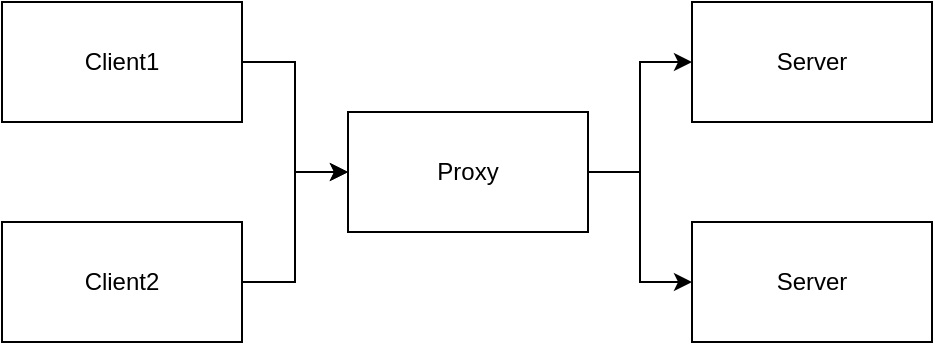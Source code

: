 <mxfile version="24.7.5" pages="7">
  <diagram name="proxy-good-placement" id="Q0_JOQFlGntMVAHrjVne">
    <mxGraphModel dx="1258" dy="1244" grid="1" gridSize="10" guides="1" tooltips="1" connect="1" arrows="1" fold="1" page="1" pageScale="1" pageWidth="850" pageHeight="1100" math="0" shadow="0">
      <root>
        <mxCell id="0" />
        <mxCell id="1" parent="0" />
        <mxCell id="OVO3HxUDzb1MvLxgX6vo-1" value="Server" style="rounded=0;whiteSpace=wrap;html=1;" parent="1" vertex="1">
          <mxGeometry x="425" y="430" width="120" height="60" as="geometry" />
        </mxCell>
        <mxCell id="OVO3HxUDzb1MvLxgX6vo-4" style="edgeStyle=orthogonalEdgeStyle;rounded=0;orthogonalLoop=1;jettySize=auto;html=1;" parent="1" source="OVO3HxUDzb1MvLxgX6vo-2" target="OVO3HxUDzb1MvLxgX6vo-3" edge="1">
          <mxGeometry relative="1" as="geometry" />
        </mxCell>
        <mxCell id="OVO3HxUDzb1MvLxgX6vo-2" value="Client2" style="rounded=0;whiteSpace=wrap;html=1;" parent="1" vertex="1">
          <mxGeometry x="80" y="430" width="120" height="60" as="geometry" />
        </mxCell>
        <mxCell id="OVO3HxUDzb1MvLxgX6vo-5" style="edgeStyle=orthogonalEdgeStyle;rounded=0;orthogonalLoop=1;jettySize=auto;html=1;entryX=0;entryY=0.5;entryDx=0;entryDy=0;" parent="1" source="OVO3HxUDzb1MvLxgX6vo-3" target="OVO3HxUDzb1MvLxgX6vo-1" edge="1">
          <mxGeometry relative="1" as="geometry" />
        </mxCell>
        <mxCell id="qn3kUqIIGzHaHftbqPBU-4" style="edgeStyle=orthogonalEdgeStyle;rounded=0;orthogonalLoop=1;jettySize=auto;html=1;" parent="1" source="OVO3HxUDzb1MvLxgX6vo-3" target="qn3kUqIIGzHaHftbqPBU-3" edge="1">
          <mxGeometry relative="1" as="geometry" />
        </mxCell>
        <mxCell id="OVO3HxUDzb1MvLxgX6vo-3" value="Proxy" style="rounded=0;whiteSpace=wrap;html=1;" parent="1" vertex="1">
          <mxGeometry x="253" y="375" width="120" height="60" as="geometry" />
        </mxCell>
        <mxCell id="qn3kUqIIGzHaHftbqPBU-2" style="edgeStyle=orthogonalEdgeStyle;rounded=0;orthogonalLoop=1;jettySize=auto;html=1;" parent="1" source="qn3kUqIIGzHaHftbqPBU-1" target="OVO3HxUDzb1MvLxgX6vo-3" edge="1">
          <mxGeometry relative="1" as="geometry" />
        </mxCell>
        <mxCell id="qn3kUqIIGzHaHftbqPBU-1" value="Client1" style="rounded=0;whiteSpace=wrap;html=1;" parent="1" vertex="1">
          <mxGeometry x="80" y="320" width="120" height="60" as="geometry" />
        </mxCell>
        <mxCell id="qn3kUqIIGzHaHftbqPBU-3" value="Server" style="rounded=0;whiteSpace=wrap;html=1;" parent="1" vertex="1">
          <mxGeometry x="425" y="320" width="120" height="60" as="geometry" />
        </mxCell>
      </root>
    </mxGraphModel>
  </diagram>
  <diagram name="proxy-bad-placement" id="TLses9Qr2GsE4SqqiN5D">
    <mxGraphModel dx="1048" dy="1037" grid="1" gridSize="10" guides="1" tooltips="1" connect="1" arrows="1" fold="1" page="1" pageScale="1" pageWidth="850" pageHeight="1100" math="0" shadow="0">
      <root>
        <mxCell id="rz7KlOqQ0z3J__7u1aDH-0" />
        <mxCell id="rz7KlOqQ0z3J__7u1aDH-1" parent="rz7KlOqQ0z3J__7u1aDH-0" />
        <mxCell id="qRNTeKmA-D811ctvWS4B-14" style="edgeStyle=orthogonalEdgeStyle;rounded=0;orthogonalLoop=1;jettySize=auto;html=1;entryX=1;entryY=0.5;entryDx=0;entryDy=0;exitX=0.25;exitY=1;exitDx=0;exitDy=0;" parent="rz7KlOqQ0z3J__7u1aDH-1" source="qRNTeKmA-D811ctvWS4B-5" target="qRNTeKmA-D811ctvWS4B-8" edge="1">
          <mxGeometry relative="1" as="geometry" />
        </mxCell>
        <mxCell id="0yeSnUNolqnKBG0muxKq-0" style="edgeStyle=orthogonalEdgeStyle;rounded=0;orthogonalLoop=1;jettySize=auto;html=1;" edge="1" parent="rz7KlOqQ0z3J__7u1aDH-1" source="qRNTeKmA-D811ctvWS4B-5" target="qRNTeKmA-D811ctvWS4B-0">
          <mxGeometry relative="1" as="geometry">
            <Array as="points">
              <mxPoint x="610" y="520" />
              <mxPoint x="610" y="520" />
            </Array>
          </mxGeometry>
        </mxCell>
        <mxCell id="qRNTeKmA-D811ctvWS4B-5" value="🇵🇱 Proxy" style="rounded=0;whiteSpace=wrap;html=1;" parent="rz7KlOqQ0z3J__7u1aDH-1" vertex="1">
          <mxGeometry x="520" y="425" width="120" height="60" as="geometry" />
        </mxCell>
        <mxCell id="qRNTeKmA-D811ctvWS4B-12" style="edgeStyle=orthogonalEdgeStyle;rounded=0;orthogonalLoop=1;jettySize=auto;html=1;entryX=0.25;entryY=0;entryDx=0;entryDy=0;" parent="rz7KlOqQ0z3J__7u1aDH-1" source="qRNTeKmA-D811ctvWS4B-2" target="qRNTeKmA-D811ctvWS4B-5" edge="1">
          <mxGeometry relative="1" as="geometry" />
        </mxCell>
        <mxCell id="qRNTeKmA-D811ctvWS4B-13" style="edgeStyle=orthogonalEdgeStyle;rounded=0;orthogonalLoop=1;jettySize=auto;html=1;entryX=0.75;entryY=0;entryDx=0;entryDy=0;" parent="rz7KlOqQ0z3J__7u1aDH-1" source="qRNTeKmA-D811ctvWS4B-7" target="qRNTeKmA-D811ctvWS4B-5" edge="1">
          <mxGeometry relative="1" as="geometry" />
        </mxCell>
        <mxCell id="qRNTeKmA-D811ctvWS4B-0" value="🇵🇱 Server" style="rounded=0;whiteSpace=wrap;html=1;" parent="rz7KlOqQ0z3J__7u1aDH-1" vertex="1">
          <mxGeometry x="520" y="560" width="120" height="60" as="geometry" />
        </mxCell>
        <mxCell id="qRNTeKmA-D811ctvWS4B-2" value="🇪🇸&amp;nbsp;Client" style="rounded=0;whiteSpace=wrap;html=1;" parent="rz7KlOqQ0z3J__7u1aDH-1" vertex="1">
          <mxGeometry x="80" y="370" width="120" height="60" as="geometry" />
        </mxCell>
        <mxCell id="qRNTeKmA-D811ctvWS4B-7" value="🇪🇸&amp;nbsp;Client" style="rounded=0;whiteSpace=wrap;html=1;" parent="rz7KlOqQ0z3J__7u1aDH-1" vertex="1">
          <mxGeometry x="80" y="300" width="120" height="60" as="geometry" />
        </mxCell>
        <mxCell id="qRNTeKmA-D811ctvWS4B-8" value="🇪🇸&amp;nbsp;Server" style="rounded=0;whiteSpace=wrap;html=1;" parent="rz7KlOqQ0z3J__7u1aDH-1" vertex="1">
          <mxGeometry x="80" y="485" width="120" height="60" as="geometry" />
        </mxCell>
      </root>
    </mxGraphModel>
  </diagram>
  <diagram id="Odpl1QiEMgriO5cBtfLl" name="dns">
    <mxGraphModel dx="719" dy="711" grid="1" gridSize="10" guides="1" tooltips="1" connect="1" arrows="1" fold="1" page="1" pageScale="1" pageWidth="850" pageHeight="1100" math="0" shadow="0">
      <root>
        <mxCell id="0" />
        <mxCell id="1" parent="0" />
        <mxCell id="dkDEgc0g8XS43fj__bmQ-1" value="Server" style="rounded=0;whiteSpace=wrap;html=1;" parent="1" vertex="1">
          <mxGeometry x="425" y="390" width="120" height="60" as="geometry" />
        </mxCell>
        <mxCell id="dkDEgc0g8XS43fj__bmQ-6" value="DNS" style="rounded=0;whiteSpace=wrap;html=1;" parent="1" vertex="1">
          <mxGeometry x="80" y="180" width="120" height="60" as="geometry" />
        </mxCell>
        <mxCell id="dkDEgc0g8XS43fj__bmQ-11" style="edgeStyle=orthogonalEdgeStyle;rounded=0;orthogonalLoop=1;jettySize=auto;html=1;entryX=0;entryY=0.5;entryDx=0;entryDy=0;" parent="1" source="dkDEgc0g8XS43fj__bmQ-8" target="dkDEgc0g8XS43fj__bmQ-9" edge="1">
          <mxGeometry relative="1" as="geometry" />
        </mxCell>
        <mxCell id="dkDEgc0g8XS43fj__bmQ-12" style="edgeStyle=orthogonalEdgeStyle;rounded=0;orthogonalLoop=1;jettySize=auto;html=1;entryX=0;entryY=0.5;entryDx=0;entryDy=0;" parent="1" source="dkDEgc0g8XS43fj__bmQ-8" target="dkDEgc0g8XS43fj__bmQ-1" edge="1">
          <mxGeometry relative="1" as="geometry">
            <Array as="points">
              <mxPoint x="312" y="360" />
              <mxPoint x="312" y="420" />
            </Array>
          </mxGeometry>
        </mxCell>
        <mxCell id="dkDEgc0g8XS43fj__bmQ-13" style="edgeStyle=orthogonalEdgeStyle;rounded=0;orthogonalLoop=1;jettySize=auto;html=1;entryX=0.5;entryY=1;entryDx=0;entryDy=0;dashed=1;fillColor=#ffe6cc;strokeColor=#f08c00;startArrow=classic;startFill=1;" parent="1" source="dkDEgc0g8XS43fj__bmQ-8" target="dkDEgc0g8XS43fj__bmQ-6" edge="1">
          <mxGeometry relative="1" as="geometry">
            <Array as="points" />
          </mxGeometry>
        </mxCell>
        <mxCell id="dkDEgc0g8XS43fj__bmQ-8" value="Client" style="rounded=0;whiteSpace=wrap;html=1;" parent="1" vertex="1">
          <mxGeometry x="80" y="320" width="120" height="60" as="geometry" />
        </mxCell>
        <mxCell id="dkDEgc0g8XS43fj__bmQ-9" value="Server" style="rounded=0;whiteSpace=wrap;html=1;" parent="1" vertex="1">
          <mxGeometry x="425" y="320" width="120" height="60" as="geometry" />
        </mxCell>
        <mxCell id="tFBUdwY2QOvG9Nmkz42B-2" value="Data path" style="text;html=1;align=center;verticalAlign=middle;whiteSpace=wrap;rounded=0;" vertex="1" parent="1">
          <mxGeometry x="282.5" y="480" width="60" height="30" as="geometry" />
        </mxCell>
        <mxCell id="tFBUdwY2QOvG9Nmkz42B-3" value="" style="shape=curlyBracket;whiteSpace=wrap;html=1;rounded=1;labelPosition=left;verticalLabelPosition=middle;align=right;verticalAlign=middle;direction=north;" vertex="1" parent="1">
          <mxGeometry x="200" y="460" width="225" height="20" as="geometry" />
        </mxCell>
      </root>
    </mxGraphModel>
  </diagram>
  <diagram id="mXEKmE-BPa_Tf9sA0kut" name="tcp-proxy">
    <mxGraphModel dx="289" dy="286" grid="1" gridSize="10" guides="1" tooltips="1" connect="1" arrows="1" fold="1" page="1" pageScale="1" pageWidth="850" pageHeight="1100" math="0" shadow="0">
      <root>
        <mxCell id="0" />
        <mxCell id="1" parent="0" />
        <mxCell id="Hu8fZJ63DWzqZm7Z3SnD-3" value="Control plane" style="rounded=0;whiteSpace=wrap;html=1;fillColor=none;strokeColor=#f08c00;dashed=1;labelPosition=center;verticalLabelPosition=top;align=center;verticalAlign=bottom;" vertex="1" parent="1">
          <mxGeometry x="100" y="190" width="110" height="200" as="geometry" />
        </mxCell>
        <mxCell id="5oWZvb0Gn66Zd_F749Qd-1" value="Server" style="rounded=0;whiteSpace=wrap;html=1;" parent="1" vertex="1">
          <mxGeometry x="425" y="360" width="120" height="60" as="geometry" />
        </mxCell>
        <mxCell id="5oWZvb0Gn66Zd_F749Qd-8" value="Client" style="rounded=0;whiteSpace=wrap;html=1;" parent="1" vertex="1">
          <mxGeometry x="110" y="320" width="90" height="60" as="geometry" />
        </mxCell>
        <mxCell id="5oWZvb0Gn66Zd_F749Qd-9" value="Server" style="rounded=0;whiteSpace=wrap;html=1;" parent="1" vertex="1">
          <mxGeometry x="425" y="280" width="120" height="60" as="geometry" />
        </mxCell>
        <mxCell id="5oWZvb0Gn66Zd_F749Qd-11" style="edgeStyle=orthogonalEdgeStyle;rounded=0;orthogonalLoop=1;jettySize=auto;html=1;entryX=0;entryY=0.5;entryDx=0;entryDy=0;exitX=1;exitY=0.5;exitDx=0;exitDy=0;" parent="1" source="5oWZvb0Gn66Zd_F749Qd-10" target="5oWZvb0Gn66Zd_F749Qd-9" edge="1">
          <mxGeometry relative="1" as="geometry">
            <Array as="points">
              <mxPoint x="200" y="340" />
              <mxPoint x="310" y="340" />
              <mxPoint x="310" y="310" />
            </Array>
          </mxGeometry>
        </mxCell>
        <mxCell id="5oWZvb0Gn66Zd_F749Qd-16" style="edgeStyle=orthogonalEdgeStyle;rounded=0;orthogonalLoop=1;jettySize=auto;html=1;entryX=0;entryY=0.5;entryDx=0;entryDy=0;" parent="1" source="5oWZvb0Gn66Zd_F749Qd-10" target="5oWZvb0Gn66Zd_F749Qd-1" edge="1">
          <mxGeometry relative="1" as="geometry">
            <Array as="points">
              <mxPoint x="310" y="360" />
              <mxPoint x="310" y="390" />
            </Array>
          </mxGeometry>
        </mxCell>
        <mxCell id="5oWZvb0Gn66Zd_F749Qd-10" value="Proxy" style="rounded=0;whiteSpace=wrap;html=1;fillColor=#dae8fc;strokeColor=#6c8ebf;textDirection=vertical-lr;verticalAlign=middle;align=center;direction=east;" parent="1" vertex="1">
          <mxGeometry x="180" y="330" width="20" height="40" as="geometry" />
        </mxCell>
        <mxCell id="Hu8fZJ63DWzqZm7Z3SnD-6" style="edgeStyle=orthogonalEdgeStyle;rounded=0;orthogonalLoop=1;jettySize=auto;html=1;dashed=1;" edge="1" parent="1" source="Hu8fZJ63DWzqZm7Z3SnD-2" target="5oWZvb0Gn66Zd_F749Qd-8">
          <mxGeometry relative="1" as="geometry" />
        </mxCell>
        <mxCell id="Hu8fZJ63DWzqZm7Z3SnD-2" value="Updater" style="rounded=0;whiteSpace=wrap;html=1;" vertex="1" parent="1">
          <mxGeometry x="110" y="200" width="90" height="60" as="geometry" />
        </mxCell>
      </root>
    </mxGraphModel>
  </diagram>
  <diagram id="nryIHUBnGtkMohAWRY6F" name="ipvs-example">
    <mxGraphModel dx="1048" dy="1037" grid="1" gridSize="10" guides="1" tooltips="1" connect="1" arrows="1" fold="1" page="1" pageScale="1" pageWidth="850" pageHeight="1100" math="0" shadow="0">
      <root>
        <mxCell id="0" />
        <mxCell id="1" parent="0" />
        <mxCell id="mlKblp6DbIgl48RAzElQ-2" style="edgeStyle=orthogonalEdgeStyle;rounded=0;orthogonalLoop=1;jettySize=auto;html=1;entryX=0.5;entryY=0;entryDx=0;entryDy=0;" edge="1" parent="1" source="mlKblp6DbIgl48RAzElQ-1" target="mlKblp6DbIgl48RAzElQ-3">
          <mxGeometry relative="1" as="geometry">
            <mxPoint x="270" y="670" as="targetPoint" />
          </mxGeometry>
        </mxCell>
        <mxCell id="mlKblp6DbIgl48RAzElQ-5" value="Connect 10.0.0.1" style="edgeLabel;html=1;align=center;verticalAlign=middle;resizable=0;points=[];labelBackgroundColor=default;" vertex="1" connectable="0" parent="mlKblp6DbIgl48RAzElQ-2">
          <mxGeometry x="0.068" y="2" relative="1" as="geometry">
            <mxPoint as="offset" />
          </mxGeometry>
        </mxCell>
        <mxCell id="mlKblp6DbIgl48RAzElQ-1" value="Client software" style="rounded=0;whiteSpace=wrap;html=1;" vertex="1" parent="1">
          <mxGeometry x="270" y="520" width="120" height="60" as="geometry" />
        </mxCell>
        <mxCell id="mlKblp6DbIgl48RAzElQ-7" style="edgeStyle=orthogonalEdgeStyle;rounded=0;orthogonalLoop=1;jettySize=auto;html=1;" edge="1" parent="1" source="mlKblp6DbIgl48RAzElQ-3" target="mlKblp6DbIgl48RAzElQ-6">
          <mxGeometry relative="1" as="geometry" />
        </mxCell>
        <mxCell id="mlKblp6DbIgl48RAzElQ-8" value="Send packet" style="edgeLabel;html=1;align=center;verticalAlign=middle;resizable=0;points=[];labelBackgroundColor=#FFFFFF;" vertex="1" connectable="0" parent="mlKblp6DbIgl48RAzElQ-7">
          <mxGeometry x="-0.038" y="1" relative="1" as="geometry">
            <mxPoint as="offset" />
          </mxGeometry>
        </mxCell>
        <mxCell id="mlKblp6DbIgl48RAzElQ-3" value="IPVS&lt;div&gt;Rewrite&lt;/div&gt;" style="rounded=0;whiteSpace=wrap;html=1;" vertex="1" parent="1">
          <mxGeometry x="270" y="640" width="120" height="60" as="geometry" />
        </mxCell>
        <mxCell id="mlKblp6DbIgl48RAzElQ-6" value="Server&lt;div&gt;1.2.3.4&lt;/div&gt;" style="rounded=0;whiteSpace=wrap;html=1;" vertex="1" parent="1">
          <mxGeometry x="270" y="780" width="120" height="60" as="geometry" />
        </mxCell>
      </root>
    </mxGraphModel>
  </diagram>
  <diagram id="IlVHTU_z-yQc5YR43k2D" name="tcp-ipvs-conn">
    <mxGraphModel dx="868" dy="858" grid="1" gridSize="10" guides="1" tooltips="1" connect="1" arrows="1" fold="1" page="1" pageScale="1" pageWidth="850" pageHeight="1100" math="0" shadow="0">
      <root>
        <mxCell id="0" />
        <mxCell id="1" parent="0" />
        <mxCell id="qmsgxN0lO4zbxog-fiS6-6" style="edgeStyle=orthogonalEdgeStyle;rounded=0;orthogonalLoop=1;jettySize=auto;html=1;" edge="1" parent="1" source="qmsgxN0lO4zbxog-fiS6-1" target="qmsgxN0lO4zbxog-fiS6-3">
          <mxGeometry relative="1" as="geometry" />
        </mxCell>
        <mxCell id="qmsgxN0lO4zbxog-fiS6-1" value="IPVS Backend selection" style="rounded=0;whiteSpace=wrap;html=1;" vertex="1" parent="1">
          <mxGeometry x="390" y="510" width="120" height="60" as="geometry" />
        </mxCell>
        <mxCell id="qmsgxN0lO4zbxog-fiS6-5" style="edgeStyle=orthogonalEdgeStyle;rounded=0;orthogonalLoop=1;jettySize=auto;html=1;" edge="1" parent="1" source="qmsgxN0lO4zbxog-fiS6-2" target="qmsgxN0lO4zbxog-fiS6-1">
          <mxGeometry relative="1" as="geometry" />
        </mxCell>
        <mxCell id="qmsgxN0lO4zbxog-fiS6-2" value="Userspace calls `connect()`" style="rounded=0;whiteSpace=wrap;html=1;" vertex="1" parent="1">
          <mxGeometry x="390" y="430" width="120" height="60" as="geometry" />
        </mxCell>
        <mxCell id="qmsgxN0lO4zbxog-fiS6-3" value="TCP Connect" style="rounded=0;whiteSpace=wrap;html=1;" vertex="1" parent="1">
          <mxGeometry x="390" y="590" width="120" height="60" as="geometry" />
        </mxCell>
      </root>
    </mxGraphModel>
  </diagram>
  <diagram id="Z_i86PbSrYFxhbwlIUgq" name="colors">
    <mxGraphModel dx="1258" dy="1244" grid="1" gridSize="10" guides="1" tooltips="1" connect="1" arrows="1" fold="1" page="1" pageScale="1" pageWidth="850" pageHeight="1100" math="0" shadow="0">
      <root>
        <mxCell id="0" />
        <mxCell id="1" parent="0" />
        <mxCell id="hfCdDDvWq09MUSh03Vyg-1" value="" style="rounded=0;whiteSpace=wrap;html=1;" vertex="1" parent="1">
          <mxGeometry x="330" y="660" width="50" height="60" as="geometry" />
        </mxCell>
        <mxCell id="hfCdDDvWq09MUSh03Vyg-2" value="" style="rounded=0;whiteSpace=wrap;html=1;fillColor=#f5f5f5;fontColor=#333333;strokeColor=#666666;" vertex="1" parent="1">
          <mxGeometry x="390" y="660" width="50" height="60" as="geometry" />
        </mxCell>
        <mxCell id="hfCdDDvWq09MUSh03Vyg-3" value="" style="rounded=0;whiteSpace=wrap;html=1;fillColor=#d5e8d4;strokeColor=#82b366;" vertex="1" parent="1">
          <mxGeometry x="510" y="660" width="50" height="60" as="geometry" />
        </mxCell>
        <mxCell id="hfCdDDvWq09MUSh03Vyg-4" value="" style="rounded=0;whiteSpace=wrap;html=1;fillColor=#dae8fc;strokeColor=#6c8ebf;" vertex="1" parent="1">
          <mxGeometry x="450" y="660" width="50" height="60" as="geometry" />
        </mxCell>
        <mxCell id="hfCdDDvWq09MUSh03Vyg-5" value="" style="rounded=0;whiteSpace=wrap;html=1;fillColor=#ffe6cc;strokeColor=#f08c00;" vertex="1" parent="1">
          <mxGeometry x="330" y="730" width="50" height="60" as="geometry" />
        </mxCell>
        <mxCell id="hfCdDDvWq09MUSh03Vyg-6" value="" style="rounded=0;whiteSpace=wrap;html=1;fillColor=#fff2cc;strokeColor=#d6b656;" vertex="1" parent="1">
          <mxGeometry x="390" y="730" width="50" height="60" as="geometry" />
        </mxCell>
        <mxCell id="hfCdDDvWq09MUSh03Vyg-7" value="" style="rounded=0;whiteSpace=wrap;html=1;fillColor=#e1d5e7;strokeColor=#9673a6;" vertex="1" parent="1">
          <mxGeometry x="510" y="730" width="50" height="60" as="geometry" />
        </mxCell>
        <mxCell id="hfCdDDvWq09MUSh03Vyg-8" value="" style="rounded=0;whiteSpace=wrap;html=1;fillColor=#f8cecc;strokeColor=#b85450;" vertex="1" parent="1">
          <mxGeometry x="450" y="730" width="50" height="60" as="geometry" />
        </mxCell>
      </root>
    </mxGraphModel>
  </diagram>
</mxfile>
